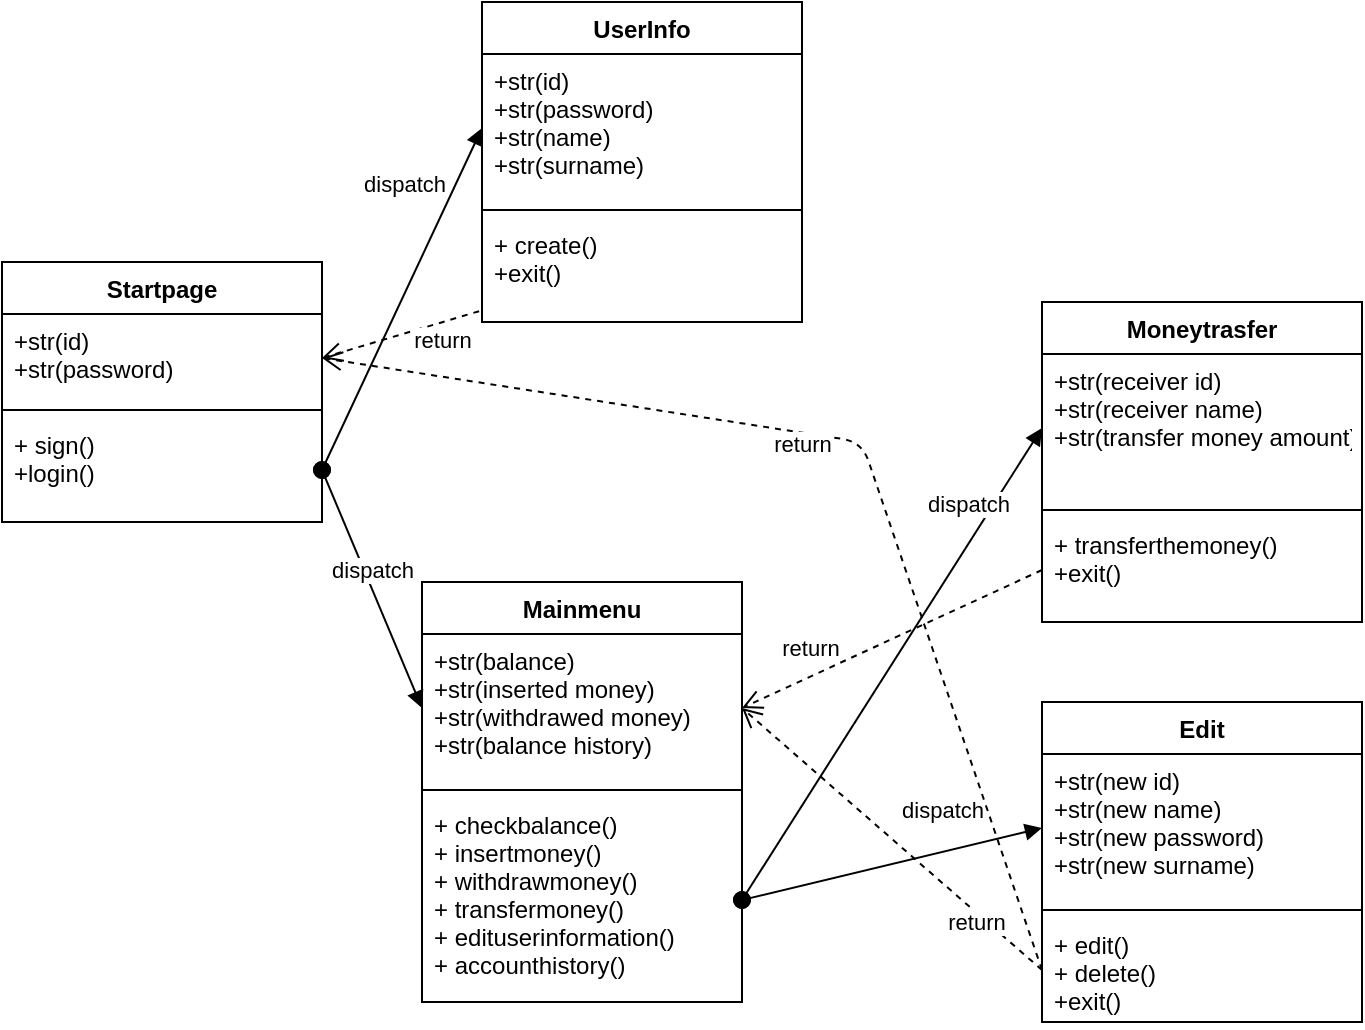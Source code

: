 <mxfile version="14.5.1" type="github">
  <diagram id="tXfoh33LMQDgmjER9mMJ" name="Page-1">
    <mxGraphModel dx="835" dy="328" grid="1" gridSize="10" guides="1" tooltips="1" connect="1" arrows="1" fold="1" page="1" pageScale="1" pageWidth="850" pageHeight="1100" math="0" shadow="0">
      <root>
        <mxCell id="0" />
        <mxCell id="1" parent="0" />
        <mxCell id="VmbRa_AyDhmL6jTAP0EY-7" value="Startpage" style="swimlane;fontStyle=1;align=center;verticalAlign=top;childLayout=stackLayout;horizontal=1;startSize=26;horizontalStack=0;resizeParent=1;resizeParentMax=0;resizeLast=0;collapsible=1;marginBottom=0;" vertex="1" parent="1">
          <mxGeometry x="40" y="150" width="160" height="130" as="geometry">
            <mxRectangle x="120" y="80" width="100" height="26" as="alternateBounds" />
          </mxGeometry>
        </mxCell>
        <mxCell id="VmbRa_AyDhmL6jTAP0EY-8" value="+str(id)&#xa;+str(password)" style="text;strokeColor=none;fillColor=none;align=left;verticalAlign=top;spacingLeft=4;spacingRight=4;overflow=hidden;rotatable=0;points=[[0,0.5],[1,0.5]];portConstraint=eastwest;" vertex="1" parent="VmbRa_AyDhmL6jTAP0EY-7">
          <mxGeometry y="26" width="160" height="44" as="geometry" />
        </mxCell>
        <mxCell id="VmbRa_AyDhmL6jTAP0EY-9" value="" style="line;strokeWidth=1;fillColor=none;align=left;verticalAlign=middle;spacingTop=-1;spacingLeft=3;spacingRight=3;rotatable=0;labelPosition=right;points=[];portConstraint=eastwest;" vertex="1" parent="VmbRa_AyDhmL6jTAP0EY-7">
          <mxGeometry y="70" width="160" height="8" as="geometry" />
        </mxCell>
        <mxCell id="VmbRa_AyDhmL6jTAP0EY-10" value="+ sign()&#xa;+login()" style="text;strokeColor=none;fillColor=none;align=left;verticalAlign=top;spacingLeft=4;spacingRight=4;overflow=hidden;rotatable=0;points=[[0,0.5],[1,0.5]];portConstraint=eastwest;" vertex="1" parent="VmbRa_AyDhmL6jTAP0EY-7">
          <mxGeometry y="78" width="160" height="52" as="geometry" />
        </mxCell>
        <mxCell id="VmbRa_AyDhmL6jTAP0EY-11" value="UserInfo" style="swimlane;fontStyle=1;align=center;verticalAlign=top;childLayout=stackLayout;horizontal=1;startSize=26;horizontalStack=0;resizeParent=1;resizeParentMax=0;resizeLast=0;collapsible=1;marginBottom=0;" vertex="1" parent="1">
          <mxGeometry x="280" y="20" width="160" height="160" as="geometry">
            <mxRectangle x="120" y="80" width="100" height="26" as="alternateBounds" />
          </mxGeometry>
        </mxCell>
        <mxCell id="VmbRa_AyDhmL6jTAP0EY-12" value="+str(id)&#xa;+str(password)&#xa;+str(name)&#xa;+str(surname)" style="text;strokeColor=none;fillColor=none;align=left;verticalAlign=top;spacingLeft=4;spacingRight=4;overflow=hidden;rotatable=0;points=[[0,0.5],[1,0.5]];portConstraint=eastwest;" vertex="1" parent="VmbRa_AyDhmL6jTAP0EY-11">
          <mxGeometry y="26" width="160" height="74" as="geometry" />
        </mxCell>
        <mxCell id="VmbRa_AyDhmL6jTAP0EY-13" value="" style="line;strokeWidth=1;fillColor=none;align=left;verticalAlign=middle;spacingTop=-1;spacingLeft=3;spacingRight=3;rotatable=0;labelPosition=right;points=[];portConstraint=eastwest;" vertex="1" parent="VmbRa_AyDhmL6jTAP0EY-11">
          <mxGeometry y="100" width="160" height="8" as="geometry" />
        </mxCell>
        <mxCell id="VmbRa_AyDhmL6jTAP0EY-14" value="+ create()&#xa;+exit()" style="text;strokeColor=none;fillColor=none;align=left;verticalAlign=top;spacingLeft=4;spacingRight=4;overflow=hidden;rotatable=0;points=[[0,0.5],[1,0.5]];portConstraint=eastwest;" vertex="1" parent="VmbRa_AyDhmL6jTAP0EY-11">
          <mxGeometry y="108" width="160" height="52" as="geometry" />
        </mxCell>
        <mxCell id="VmbRa_AyDhmL6jTAP0EY-15" value="Mainmenu" style="swimlane;fontStyle=1;align=center;verticalAlign=top;childLayout=stackLayout;horizontal=1;startSize=26;horizontalStack=0;resizeParent=1;resizeParentMax=0;resizeLast=0;collapsible=1;marginBottom=0;" vertex="1" parent="1">
          <mxGeometry x="250" y="310" width="160" height="210" as="geometry">
            <mxRectangle x="120" y="80" width="100" height="26" as="alternateBounds" />
          </mxGeometry>
        </mxCell>
        <mxCell id="VmbRa_AyDhmL6jTAP0EY-16" value="+str(balance)&#xa;+str(inserted money)&#xa;+str(withdrawed money)&#xa;+str(balance history)" style="text;strokeColor=none;fillColor=none;align=left;verticalAlign=top;spacingLeft=4;spacingRight=4;overflow=hidden;rotatable=0;points=[[0,0.5],[1,0.5]];portConstraint=eastwest;" vertex="1" parent="VmbRa_AyDhmL6jTAP0EY-15">
          <mxGeometry y="26" width="160" height="74" as="geometry" />
        </mxCell>
        <mxCell id="VmbRa_AyDhmL6jTAP0EY-17" value="" style="line;strokeWidth=1;fillColor=none;align=left;verticalAlign=middle;spacingTop=-1;spacingLeft=3;spacingRight=3;rotatable=0;labelPosition=right;points=[];portConstraint=eastwest;" vertex="1" parent="VmbRa_AyDhmL6jTAP0EY-15">
          <mxGeometry y="100" width="160" height="8" as="geometry" />
        </mxCell>
        <mxCell id="VmbRa_AyDhmL6jTAP0EY-18" value="+ checkbalance()&#xa;+ insertmoney()&#xa;+ withdrawmoney()&#xa;+ transfermoney()&#xa;+ edituserinformation()&#xa;+ accounthistory()" style="text;strokeColor=none;fillColor=none;align=left;verticalAlign=top;spacingLeft=4;spacingRight=4;overflow=hidden;rotatable=0;points=[[0,0.5],[1,0.5]];portConstraint=eastwest;" vertex="1" parent="VmbRa_AyDhmL6jTAP0EY-15">
          <mxGeometry y="108" width="160" height="102" as="geometry" />
        </mxCell>
        <mxCell id="VmbRa_AyDhmL6jTAP0EY-19" value="Moneytrasfer" style="swimlane;fontStyle=1;align=center;verticalAlign=top;childLayout=stackLayout;horizontal=1;startSize=26;horizontalStack=0;resizeParent=1;resizeParentMax=0;resizeLast=0;collapsible=1;marginBottom=0;" vertex="1" parent="1">
          <mxGeometry x="560" y="170" width="160" height="160" as="geometry">
            <mxRectangle x="120" y="80" width="100" height="26" as="alternateBounds" />
          </mxGeometry>
        </mxCell>
        <mxCell id="VmbRa_AyDhmL6jTAP0EY-20" value="+str(receiver id)&#xa;+str(receiver name)&#xa;+str(transfer money amount)" style="text;strokeColor=none;fillColor=none;align=left;verticalAlign=top;spacingLeft=4;spacingRight=4;overflow=hidden;rotatable=0;points=[[0,0.5],[1,0.5]];portConstraint=eastwest;" vertex="1" parent="VmbRa_AyDhmL6jTAP0EY-19">
          <mxGeometry y="26" width="160" height="74" as="geometry" />
        </mxCell>
        <mxCell id="VmbRa_AyDhmL6jTAP0EY-21" value="" style="line;strokeWidth=1;fillColor=none;align=left;verticalAlign=middle;spacingTop=-1;spacingLeft=3;spacingRight=3;rotatable=0;labelPosition=right;points=[];portConstraint=eastwest;" vertex="1" parent="VmbRa_AyDhmL6jTAP0EY-19">
          <mxGeometry y="100" width="160" height="8" as="geometry" />
        </mxCell>
        <mxCell id="VmbRa_AyDhmL6jTAP0EY-22" value="+ transferthemoney()&#xa;+exit()" style="text;strokeColor=none;fillColor=none;align=left;verticalAlign=top;spacingLeft=4;spacingRight=4;overflow=hidden;rotatable=0;points=[[0,0.5],[1,0.5]];portConstraint=eastwest;" vertex="1" parent="VmbRa_AyDhmL6jTAP0EY-19">
          <mxGeometry y="108" width="160" height="52" as="geometry" />
        </mxCell>
        <mxCell id="VmbRa_AyDhmL6jTAP0EY-23" value="Edit" style="swimlane;fontStyle=1;align=center;verticalAlign=top;childLayout=stackLayout;horizontal=1;startSize=26;horizontalStack=0;resizeParent=1;resizeParentMax=0;resizeLast=0;collapsible=1;marginBottom=0;" vertex="1" parent="1">
          <mxGeometry x="560" y="370" width="160" height="160" as="geometry">
            <mxRectangle x="120" y="80" width="100" height="26" as="alternateBounds" />
          </mxGeometry>
        </mxCell>
        <mxCell id="VmbRa_AyDhmL6jTAP0EY-24" value="+str(new id)&#xa;+str(new name)&#xa;+str(new password)&#xa;+str(new surname)" style="text;strokeColor=none;fillColor=none;align=left;verticalAlign=top;spacingLeft=4;spacingRight=4;overflow=hidden;rotatable=0;points=[[0,0.5],[1,0.5]];portConstraint=eastwest;" vertex="1" parent="VmbRa_AyDhmL6jTAP0EY-23">
          <mxGeometry y="26" width="160" height="74" as="geometry" />
        </mxCell>
        <mxCell id="VmbRa_AyDhmL6jTAP0EY-25" value="" style="line;strokeWidth=1;fillColor=none;align=left;verticalAlign=middle;spacingTop=-1;spacingLeft=3;spacingRight=3;rotatable=0;labelPosition=right;points=[];portConstraint=eastwest;" vertex="1" parent="VmbRa_AyDhmL6jTAP0EY-23">
          <mxGeometry y="100" width="160" height="8" as="geometry" />
        </mxCell>
        <mxCell id="VmbRa_AyDhmL6jTAP0EY-26" value="+ edit()&#xa;+ delete()&#xa;+exit()" style="text;strokeColor=none;fillColor=none;align=left;verticalAlign=top;spacingLeft=4;spacingRight=4;overflow=hidden;rotatable=0;points=[[0,0.5],[1,0.5]];portConstraint=eastwest;" vertex="1" parent="VmbRa_AyDhmL6jTAP0EY-23">
          <mxGeometry y="108" width="160" height="52" as="geometry" />
        </mxCell>
        <mxCell id="VmbRa_AyDhmL6jTAP0EY-27" value="return" style="html=1;verticalAlign=bottom;endArrow=open;dashed=1;endSize=8;exitX=-0.009;exitY=0.896;exitDx=0;exitDy=0;exitPerimeter=0;entryX=1;entryY=0.5;entryDx=0;entryDy=0;" edge="1" parent="1" source="VmbRa_AyDhmL6jTAP0EY-14" target="VmbRa_AyDhmL6jTAP0EY-8">
          <mxGeometry x="-0.403" y="17" relative="1" as="geometry">
            <mxPoint x="300" y="200" as="sourcePoint" />
            <mxPoint x="220" y="200" as="targetPoint" />
            <mxPoint as="offset" />
          </mxGeometry>
        </mxCell>
        <mxCell id="VmbRa_AyDhmL6jTAP0EY-28" value="dispatch" style="html=1;verticalAlign=bottom;startArrow=oval;startFill=1;endArrow=block;startSize=8;entryX=0;entryY=0.5;entryDx=0;entryDy=0;exitX=1;exitY=0.5;exitDx=0;exitDy=0;" edge="1" parent="1" source="VmbRa_AyDhmL6jTAP0EY-10" target="VmbRa_AyDhmL6jTAP0EY-12">
          <mxGeometry x="0.465" y="21" width="60" relative="1" as="geometry">
            <mxPoint x="200" y="200" as="sourcePoint" />
            <mxPoint x="150" y="90" as="targetPoint" />
            <mxPoint x="1" as="offset" />
          </mxGeometry>
        </mxCell>
        <mxCell id="VmbRa_AyDhmL6jTAP0EY-29" value="dispatch" style="html=1;verticalAlign=bottom;startArrow=oval;startFill=1;endArrow=block;startSize=8;exitX=1;exitY=0.5;exitDx=0;exitDy=0;entryX=0;entryY=0.5;entryDx=0;entryDy=0;" edge="1" parent="1" source="VmbRa_AyDhmL6jTAP0EY-10" target="VmbRa_AyDhmL6jTAP0EY-16">
          <mxGeometry width="60" relative="1" as="geometry">
            <mxPoint x="210" y="230" as="sourcePoint" />
            <mxPoint x="270" y="230" as="targetPoint" />
          </mxGeometry>
        </mxCell>
        <mxCell id="VmbRa_AyDhmL6jTAP0EY-30" value="dispatch" style="html=1;verticalAlign=bottom;startArrow=oval;startFill=1;endArrow=block;startSize=8;exitX=1;exitY=0.5;exitDx=0;exitDy=0;entryX=0;entryY=0.5;entryDx=0;entryDy=0;" edge="1" parent="1" source="VmbRa_AyDhmL6jTAP0EY-18" target="VmbRa_AyDhmL6jTAP0EY-20">
          <mxGeometry x="0.578" y="6" width="60" relative="1" as="geometry">
            <mxPoint x="470" y="250" as="sourcePoint" />
            <mxPoint x="530" y="250" as="targetPoint" />
            <mxPoint as="offset" />
          </mxGeometry>
        </mxCell>
        <mxCell id="VmbRa_AyDhmL6jTAP0EY-31" value="return" style="html=1;verticalAlign=bottom;endArrow=open;dashed=1;endSize=8;exitX=0;exitY=0.5;exitDx=0;exitDy=0;entryX=1;entryY=0.5;entryDx=0;entryDy=0;" edge="1" parent="1" source="VmbRa_AyDhmL6jTAP0EY-22" target="VmbRa_AyDhmL6jTAP0EY-16">
          <mxGeometry x="0.515" y="-5" relative="1" as="geometry">
            <mxPoint x="570" y="350" as="sourcePoint" />
            <mxPoint x="490" y="350" as="targetPoint" />
            <mxPoint as="offset" />
          </mxGeometry>
        </mxCell>
        <mxCell id="VmbRa_AyDhmL6jTAP0EY-32" value="dispatch" style="html=1;verticalAlign=bottom;startArrow=oval;startFill=1;endArrow=block;startSize=8;exitX=1;exitY=0.5;exitDx=0;exitDy=0;entryX=0;entryY=0.5;entryDx=0;entryDy=0;" edge="1" parent="1" source="VmbRa_AyDhmL6jTAP0EY-18" target="VmbRa_AyDhmL6jTAP0EY-24">
          <mxGeometry x="0.37" y="12" width="60" relative="1" as="geometry">
            <mxPoint x="470" y="410" as="sourcePoint" />
            <mxPoint x="530" y="410" as="targetPoint" />
            <mxPoint as="offset" />
          </mxGeometry>
        </mxCell>
        <mxCell id="VmbRa_AyDhmL6jTAP0EY-34" value="return" style="html=1;verticalAlign=bottom;endArrow=open;dashed=1;endSize=8;exitX=0;exitY=0.5;exitDx=0;exitDy=0;entryX=1;entryY=0.5;entryDx=0;entryDy=0;" edge="1" parent="1" source="VmbRa_AyDhmL6jTAP0EY-26" target="VmbRa_AyDhmL6jTAP0EY-16">
          <mxGeometry x="-0.648" y="10" relative="1" as="geometry">
            <mxPoint x="540" y="480" as="sourcePoint" />
            <mxPoint x="460" y="480" as="targetPoint" />
            <mxPoint as="offset" />
          </mxGeometry>
        </mxCell>
        <mxCell id="VmbRa_AyDhmL6jTAP0EY-35" value="return" style="html=1;verticalAlign=bottom;endArrow=open;dashed=1;endSize=8;exitX=0;exitY=0.5;exitDx=0;exitDy=0;entryX=1;entryY=0.5;entryDx=0;entryDy=0;" edge="1" parent="1" source="VmbRa_AyDhmL6jTAP0EY-26" target="VmbRa_AyDhmL6jTAP0EY-8">
          <mxGeometry x="0.112" y="14" relative="1" as="geometry">
            <mxPoint x="510" y="540" as="sourcePoint" />
            <mxPoint x="170" y="440" as="targetPoint" />
            <Array as="points">
              <mxPoint x="470" y="240" />
            </Array>
            <mxPoint as="offset" />
          </mxGeometry>
        </mxCell>
      </root>
    </mxGraphModel>
  </diagram>
</mxfile>
